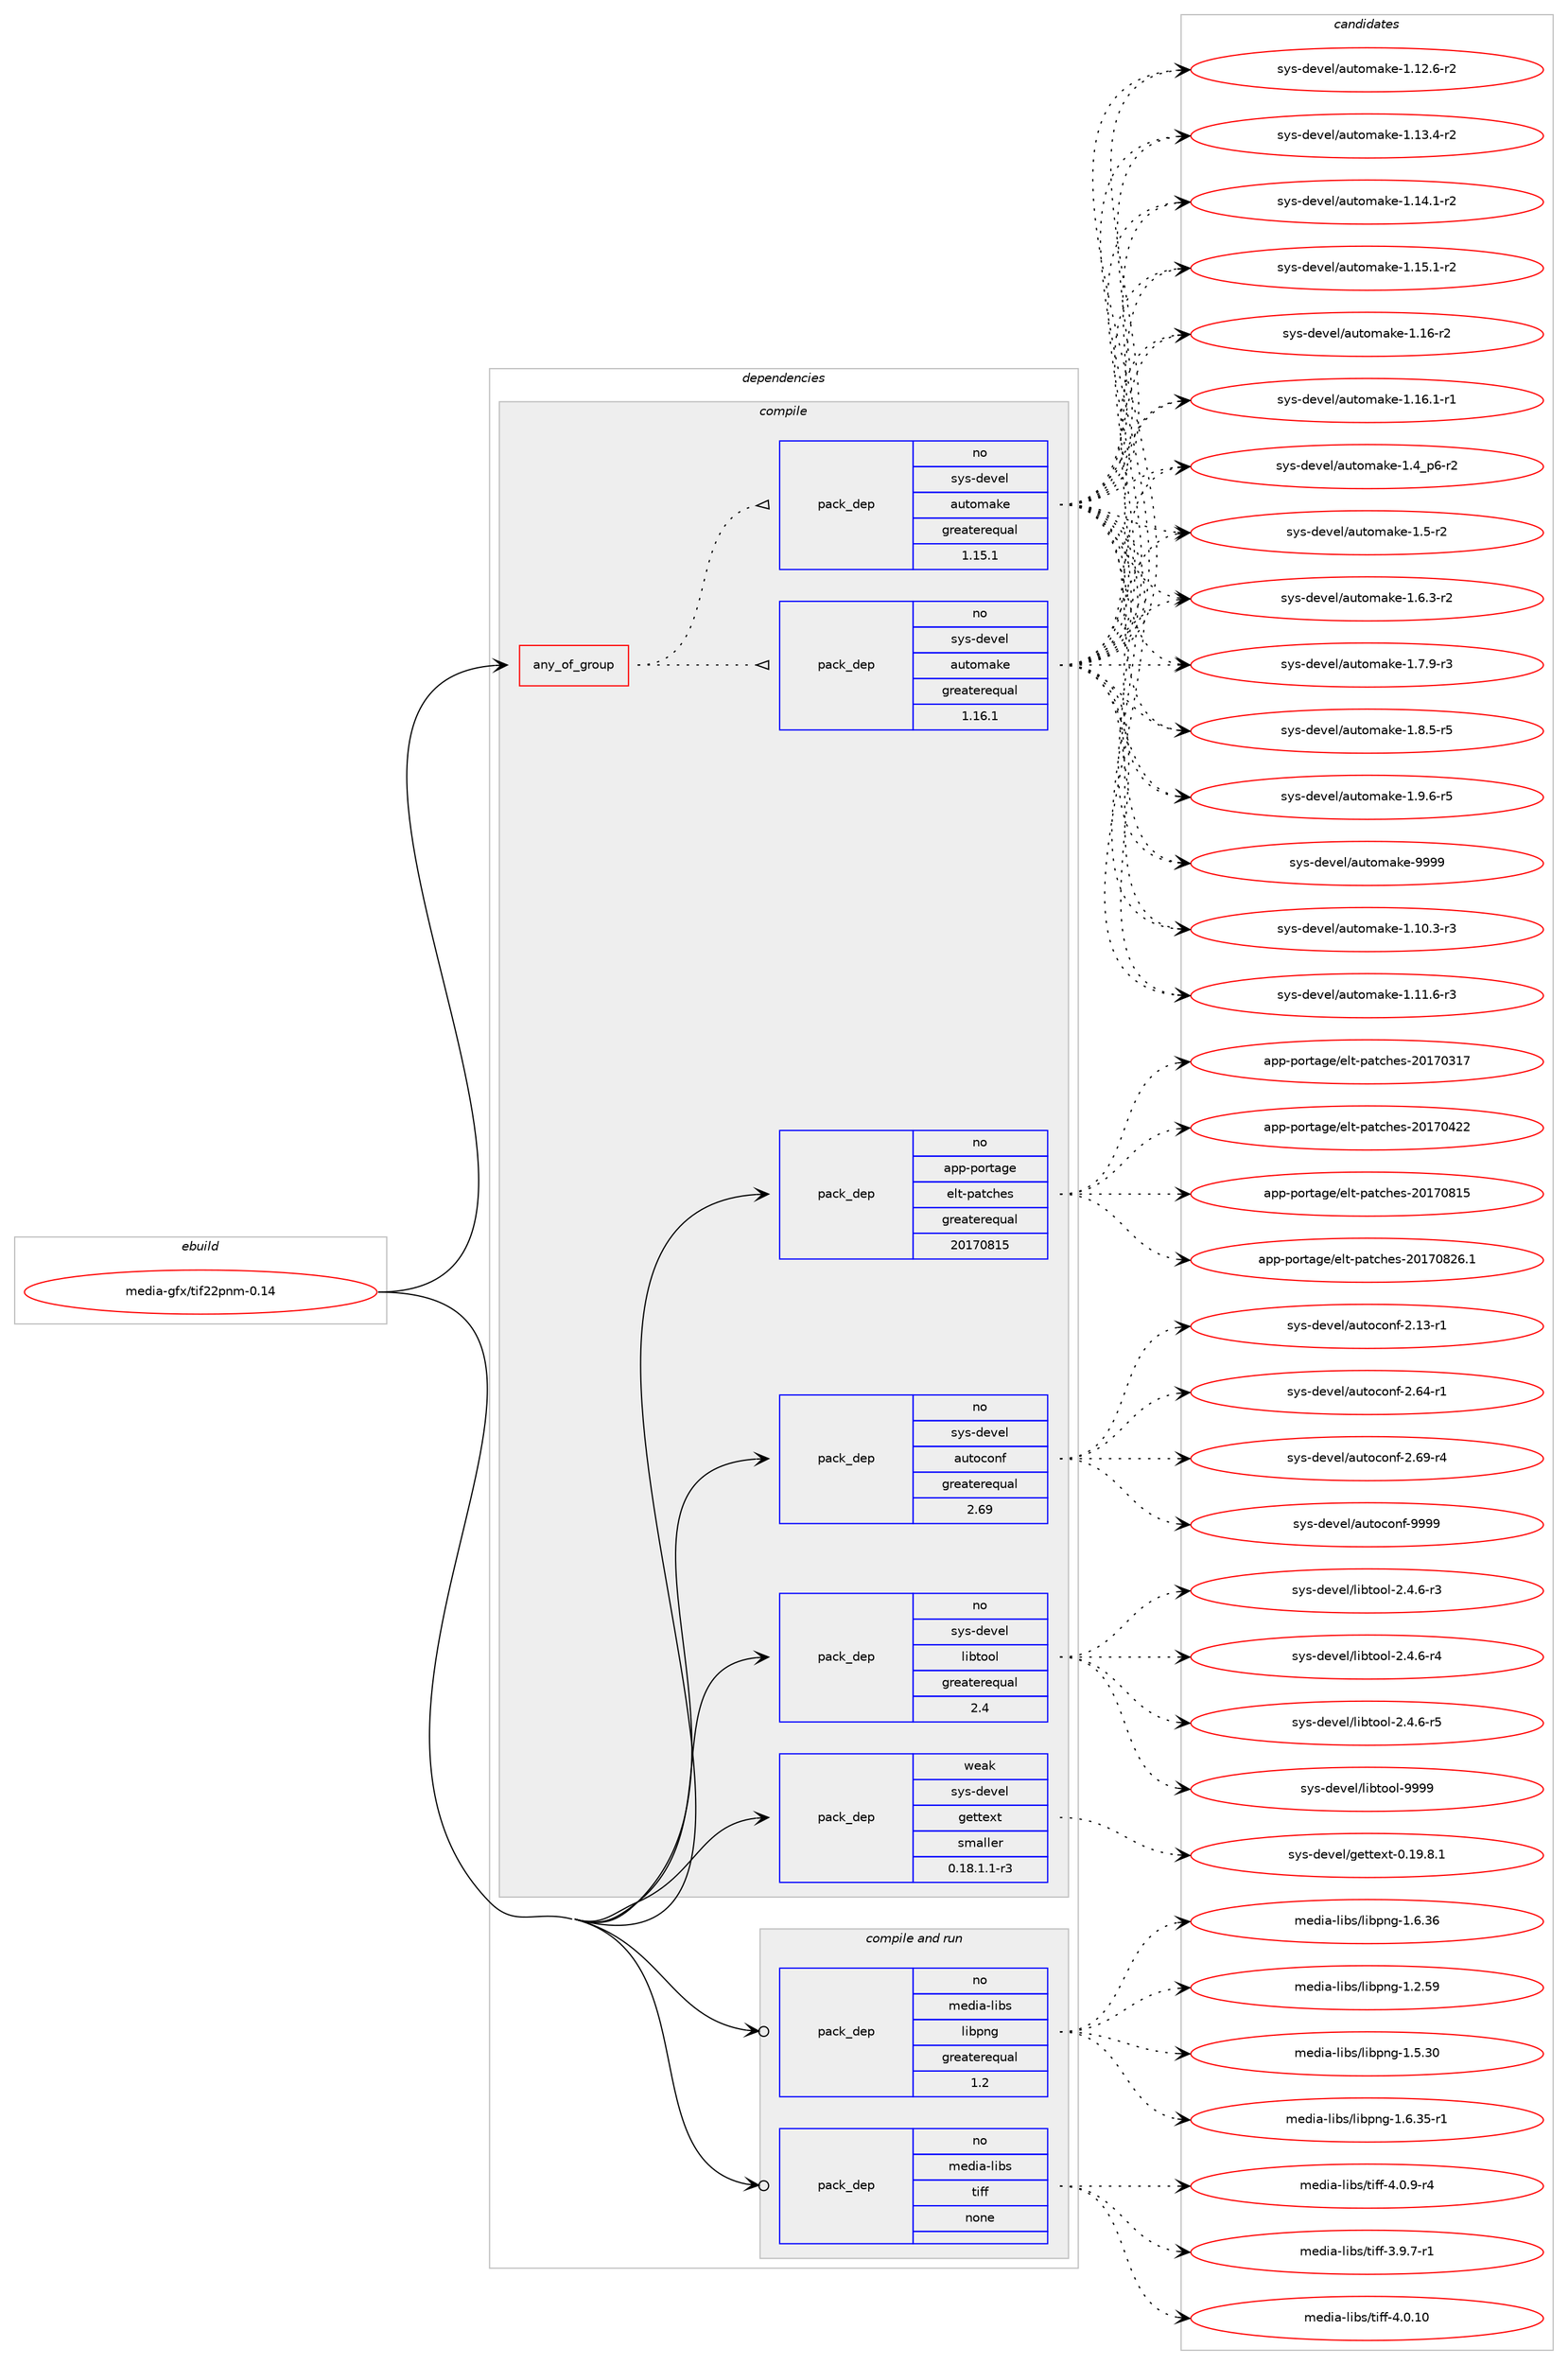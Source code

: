 digraph prolog {

# *************
# Graph options
# *************

newrank=true;
concentrate=true;
compound=true;
graph [rankdir=LR,fontname=Helvetica,fontsize=10,ranksep=1.5];#, ranksep=2.5, nodesep=0.2];
edge  [arrowhead=vee];
node  [fontname=Helvetica,fontsize=10];

# **********
# The ebuild
# **********

subgraph cluster_leftcol {
color=gray;
rank=same;
label=<<i>ebuild</i>>;
id [label="media-gfx/tif22pnm-0.14", color=red, width=4, href="../media-gfx/tif22pnm-0.14.svg"];
}

# ****************
# The dependencies
# ****************

subgraph cluster_midcol {
color=gray;
label=<<i>dependencies</i>>;
subgraph cluster_compile {
fillcolor="#eeeeee";
style=filled;
label=<<i>compile</i>>;
subgraph any24945 {
dependency1608130 [label=<<TABLE BORDER="0" CELLBORDER="1" CELLSPACING="0" CELLPADDING="4"><TR><TD CELLPADDING="10">any_of_group</TD></TR></TABLE>>, shape=none, color=red];subgraph pack1149153 {
dependency1608131 [label=<<TABLE BORDER="0" CELLBORDER="1" CELLSPACING="0" CELLPADDING="4" WIDTH="220"><TR><TD ROWSPAN="6" CELLPADDING="30">pack_dep</TD></TR><TR><TD WIDTH="110">no</TD></TR><TR><TD>sys-devel</TD></TR><TR><TD>automake</TD></TR><TR><TD>greaterequal</TD></TR><TR><TD>1.16.1</TD></TR></TABLE>>, shape=none, color=blue];
}
dependency1608130:e -> dependency1608131:w [weight=20,style="dotted",arrowhead="oinv"];
subgraph pack1149154 {
dependency1608132 [label=<<TABLE BORDER="0" CELLBORDER="1" CELLSPACING="0" CELLPADDING="4" WIDTH="220"><TR><TD ROWSPAN="6" CELLPADDING="30">pack_dep</TD></TR><TR><TD WIDTH="110">no</TD></TR><TR><TD>sys-devel</TD></TR><TR><TD>automake</TD></TR><TR><TD>greaterequal</TD></TR><TR><TD>1.15.1</TD></TR></TABLE>>, shape=none, color=blue];
}
dependency1608130:e -> dependency1608132:w [weight=20,style="dotted",arrowhead="oinv"];
}
id:e -> dependency1608130:w [weight=20,style="solid",arrowhead="vee"];
subgraph pack1149155 {
dependency1608133 [label=<<TABLE BORDER="0" CELLBORDER="1" CELLSPACING="0" CELLPADDING="4" WIDTH="220"><TR><TD ROWSPAN="6" CELLPADDING="30">pack_dep</TD></TR><TR><TD WIDTH="110">no</TD></TR><TR><TD>app-portage</TD></TR><TR><TD>elt-patches</TD></TR><TR><TD>greaterequal</TD></TR><TR><TD>20170815</TD></TR></TABLE>>, shape=none, color=blue];
}
id:e -> dependency1608133:w [weight=20,style="solid",arrowhead="vee"];
subgraph pack1149156 {
dependency1608134 [label=<<TABLE BORDER="0" CELLBORDER="1" CELLSPACING="0" CELLPADDING="4" WIDTH="220"><TR><TD ROWSPAN="6" CELLPADDING="30">pack_dep</TD></TR><TR><TD WIDTH="110">no</TD></TR><TR><TD>sys-devel</TD></TR><TR><TD>autoconf</TD></TR><TR><TD>greaterequal</TD></TR><TR><TD>2.69</TD></TR></TABLE>>, shape=none, color=blue];
}
id:e -> dependency1608134:w [weight=20,style="solid",arrowhead="vee"];
subgraph pack1149157 {
dependency1608135 [label=<<TABLE BORDER="0" CELLBORDER="1" CELLSPACING="0" CELLPADDING="4" WIDTH="220"><TR><TD ROWSPAN="6" CELLPADDING="30">pack_dep</TD></TR><TR><TD WIDTH="110">no</TD></TR><TR><TD>sys-devel</TD></TR><TR><TD>libtool</TD></TR><TR><TD>greaterequal</TD></TR><TR><TD>2.4</TD></TR></TABLE>>, shape=none, color=blue];
}
id:e -> dependency1608135:w [weight=20,style="solid",arrowhead="vee"];
subgraph pack1149158 {
dependency1608136 [label=<<TABLE BORDER="0" CELLBORDER="1" CELLSPACING="0" CELLPADDING="4" WIDTH="220"><TR><TD ROWSPAN="6" CELLPADDING="30">pack_dep</TD></TR><TR><TD WIDTH="110">weak</TD></TR><TR><TD>sys-devel</TD></TR><TR><TD>gettext</TD></TR><TR><TD>smaller</TD></TR><TR><TD>0.18.1.1-r3</TD></TR></TABLE>>, shape=none, color=blue];
}
id:e -> dependency1608136:w [weight=20,style="solid",arrowhead="vee"];
}
subgraph cluster_compileandrun {
fillcolor="#eeeeee";
style=filled;
label=<<i>compile and run</i>>;
subgraph pack1149159 {
dependency1608137 [label=<<TABLE BORDER="0" CELLBORDER="1" CELLSPACING="0" CELLPADDING="4" WIDTH="220"><TR><TD ROWSPAN="6" CELLPADDING="30">pack_dep</TD></TR><TR><TD WIDTH="110">no</TD></TR><TR><TD>media-libs</TD></TR><TR><TD>libpng</TD></TR><TR><TD>greaterequal</TD></TR><TR><TD>1.2</TD></TR></TABLE>>, shape=none, color=blue];
}
id:e -> dependency1608137:w [weight=20,style="solid",arrowhead="odotvee"];
subgraph pack1149160 {
dependency1608138 [label=<<TABLE BORDER="0" CELLBORDER="1" CELLSPACING="0" CELLPADDING="4" WIDTH="220"><TR><TD ROWSPAN="6" CELLPADDING="30">pack_dep</TD></TR><TR><TD WIDTH="110">no</TD></TR><TR><TD>media-libs</TD></TR><TR><TD>tiff</TD></TR><TR><TD>none</TD></TR><TR><TD></TD></TR></TABLE>>, shape=none, color=blue];
}
id:e -> dependency1608138:w [weight=20,style="solid",arrowhead="odotvee"];
}
subgraph cluster_run {
fillcolor="#eeeeee";
style=filled;
label=<<i>run</i>>;
}
}

# **************
# The candidates
# **************

subgraph cluster_choices {
rank=same;
color=gray;
label=<<i>candidates</i>>;

subgraph choice1149153 {
color=black;
nodesep=1;
choice11512111545100101118101108479711711611110997107101454946494846514511451 [label="sys-devel/automake-1.10.3-r3", color=red, width=4,href="../sys-devel/automake-1.10.3-r3.svg"];
choice11512111545100101118101108479711711611110997107101454946494946544511451 [label="sys-devel/automake-1.11.6-r3", color=red, width=4,href="../sys-devel/automake-1.11.6-r3.svg"];
choice11512111545100101118101108479711711611110997107101454946495046544511450 [label="sys-devel/automake-1.12.6-r2", color=red, width=4,href="../sys-devel/automake-1.12.6-r2.svg"];
choice11512111545100101118101108479711711611110997107101454946495146524511450 [label="sys-devel/automake-1.13.4-r2", color=red, width=4,href="../sys-devel/automake-1.13.4-r2.svg"];
choice11512111545100101118101108479711711611110997107101454946495246494511450 [label="sys-devel/automake-1.14.1-r2", color=red, width=4,href="../sys-devel/automake-1.14.1-r2.svg"];
choice11512111545100101118101108479711711611110997107101454946495346494511450 [label="sys-devel/automake-1.15.1-r2", color=red, width=4,href="../sys-devel/automake-1.15.1-r2.svg"];
choice1151211154510010111810110847971171161111099710710145494649544511450 [label="sys-devel/automake-1.16-r2", color=red, width=4,href="../sys-devel/automake-1.16-r2.svg"];
choice11512111545100101118101108479711711611110997107101454946495446494511449 [label="sys-devel/automake-1.16.1-r1", color=red, width=4,href="../sys-devel/automake-1.16.1-r1.svg"];
choice115121115451001011181011084797117116111109971071014549465295112544511450 [label="sys-devel/automake-1.4_p6-r2", color=red, width=4,href="../sys-devel/automake-1.4_p6-r2.svg"];
choice11512111545100101118101108479711711611110997107101454946534511450 [label="sys-devel/automake-1.5-r2", color=red, width=4,href="../sys-devel/automake-1.5-r2.svg"];
choice115121115451001011181011084797117116111109971071014549465446514511450 [label="sys-devel/automake-1.6.3-r2", color=red, width=4,href="../sys-devel/automake-1.6.3-r2.svg"];
choice115121115451001011181011084797117116111109971071014549465546574511451 [label="sys-devel/automake-1.7.9-r3", color=red, width=4,href="../sys-devel/automake-1.7.9-r3.svg"];
choice115121115451001011181011084797117116111109971071014549465646534511453 [label="sys-devel/automake-1.8.5-r5", color=red, width=4,href="../sys-devel/automake-1.8.5-r5.svg"];
choice115121115451001011181011084797117116111109971071014549465746544511453 [label="sys-devel/automake-1.9.6-r5", color=red, width=4,href="../sys-devel/automake-1.9.6-r5.svg"];
choice115121115451001011181011084797117116111109971071014557575757 [label="sys-devel/automake-9999", color=red, width=4,href="../sys-devel/automake-9999.svg"];
dependency1608131:e -> choice11512111545100101118101108479711711611110997107101454946494846514511451:w [style=dotted,weight="100"];
dependency1608131:e -> choice11512111545100101118101108479711711611110997107101454946494946544511451:w [style=dotted,weight="100"];
dependency1608131:e -> choice11512111545100101118101108479711711611110997107101454946495046544511450:w [style=dotted,weight="100"];
dependency1608131:e -> choice11512111545100101118101108479711711611110997107101454946495146524511450:w [style=dotted,weight="100"];
dependency1608131:e -> choice11512111545100101118101108479711711611110997107101454946495246494511450:w [style=dotted,weight="100"];
dependency1608131:e -> choice11512111545100101118101108479711711611110997107101454946495346494511450:w [style=dotted,weight="100"];
dependency1608131:e -> choice1151211154510010111810110847971171161111099710710145494649544511450:w [style=dotted,weight="100"];
dependency1608131:e -> choice11512111545100101118101108479711711611110997107101454946495446494511449:w [style=dotted,weight="100"];
dependency1608131:e -> choice115121115451001011181011084797117116111109971071014549465295112544511450:w [style=dotted,weight="100"];
dependency1608131:e -> choice11512111545100101118101108479711711611110997107101454946534511450:w [style=dotted,weight="100"];
dependency1608131:e -> choice115121115451001011181011084797117116111109971071014549465446514511450:w [style=dotted,weight="100"];
dependency1608131:e -> choice115121115451001011181011084797117116111109971071014549465546574511451:w [style=dotted,weight="100"];
dependency1608131:e -> choice115121115451001011181011084797117116111109971071014549465646534511453:w [style=dotted,weight="100"];
dependency1608131:e -> choice115121115451001011181011084797117116111109971071014549465746544511453:w [style=dotted,weight="100"];
dependency1608131:e -> choice115121115451001011181011084797117116111109971071014557575757:w [style=dotted,weight="100"];
}
subgraph choice1149154 {
color=black;
nodesep=1;
choice11512111545100101118101108479711711611110997107101454946494846514511451 [label="sys-devel/automake-1.10.3-r3", color=red, width=4,href="../sys-devel/automake-1.10.3-r3.svg"];
choice11512111545100101118101108479711711611110997107101454946494946544511451 [label="sys-devel/automake-1.11.6-r3", color=red, width=4,href="../sys-devel/automake-1.11.6-r3.svg"];
choice11512111545100101118101108479711711611110997107101454946495046544511450 [label="sys-devel/automake-1.12.6-r2", color=red, width=4,href="../sys-devel/automake-1.12.6-r2.svg"];
choice11512111545100101118101108479711711611110997107101454946495146524511450 [label="sys-devel/automake-1.13.4-r2", color=red, width=4,href="../sys-devel/automake-1.13.4-r2.svg"];
choice11512111545100101118101108479711711611110997107101454946495246494511450 [label="sys-devel/automake-1.14.1-r2", color=red, width=4,href="../sys-devel/automake-1.14.1-r2.svg"];
choice11512111545100101118101108479711711611110997107101454946495346494511450 [label="sys-devel/automake-1.15.1-r2", color=red, width=4,href="../sys-devel/automake-1.15.1-r2.svg"];
choice1151211154510010111810110847971171161111099710710145494649544511450 [label="sys-devel/automake-1.16-r2", color=red, width=4,href="../sys-devel/automake-1.16-r2.svg"];
choice11512111545100101118101108479711711611110997107101454946495446494511449 [label="sys-devel/automake-1.16.1-r1", color=red, width=4,href="../sys-devel/automake-1.16.1-r1.svg"];
choice115121115451001011181011084797117116111109971071014549465295112544511450 [label="sys-devel/automake-1.4_p6-r2", color=red, width=4,href="../sys-devel/automake-1.4_p6-r2.svg"];
choice11512111545100101118101108479711711611110997107101454946534511450 [label="sys-devel/automake-1.5-r2", color=red, width=4,href="../sys-devel/automake-1.5-r2.svg"];
choice115121115451001011181011084797117116111109971071014549465446514511450 [label="sys-devel/automake-1.6.3-r2", color=red, width=4,href="../sys-devel/automake-1.6.3-r2.svg"];
choice115121115451001011181011084797117116111109971071014549465546574511451 [label="sys-devel/automake-1.7.9-r3", color=red, width=4,href="../sys-devel/automake-1.7.9-r3.svg"];
choice115121115451001011181011084797117116111109971071014549465646534511453 [label="sys-devel/automake-1.8.5-r5", color=red, width=4,href="../sys-devel/automake-1.8.5-r5.svg"];
choice115121115451001011181011084797117116111109971071014549465746544511453 [label="sys-devel/automake-1.9.6-r5", color=red, width=4,href="../sys-devel/automake-1.9.6-r5.svg"];
choice115121115451001011181011084797117116111109971071014557575757 [label="sys-devel/automake-9999", color=red, width=4,href="../sys-devel/automake-9999.svg"];
dependency1608132:e -> choice11512111545100101118101108479711711611110997107101454946494846514511451:w [style=dotted,weight="100"];
dependency1608132:e -> choice11512111545100101118101108479711711611110997107101454946494946544511451:w [style=dotted,weight="100"];
dependency1608132:e -> choice11512111545100101118101108479711711611110997107101454946495046544511450:w [style=dotted,weight="100"];
dependency1608132:e -> choice11512111545100101118101108479711711611110997107101454946495146524511450:w [style=dotted,weight="100"];
dependency1608132:e -> choice11512111545100101118101108479711711611110997107101454946495246494511450:w [style=dotted,weight="100"];
dependency1608132:e -> choice11512111545100101118101108479711711611110997107101454946495346494511450:w [style=dotted,weight="100"];
dependency1608132:e -> choice1151211154510010111810110847971171161111099710710145494649544511450:w [style=dotted,weight="100"];
dependency1608132:e -> choice11512111545100101118101108479711711611110997107101454946495446494511449:w [style=dotted,weight="100"];
dependency1608132:e -> choice115121115451001011181011084797117116111109971071014549465295112544511450:w [style=dotted,weight="100"];
dependency1608132:e -> choice11512111545100101118101108479711711611110997107101454946534511450:w [style=dotted,weight="100"];
dependency1608132:e -> choice115121115451001011181011084797117116111109971071014549465446514511450:w [style=dotted,weight="100"];
dependency1608132:e -> choice115121115451001011181011084797117116111109971071014549465546574511451:w [style=dotted,weight="100"];
dependency1608132:e -> choice115121115451001011181011084797117116111109971071014549465646534511453:w [style=dotted,weight="100"];
dependency1608132:e -> choice115121115451001011181011084797117116111109971071014549465746544511453:w [style=dotted,weight="100"];
dependency1608132:e -> choice115121115451001011181011084797117116111109971071014557575757:w [style=dotted,weight="100"];
}
subgraph choice1149155 {
color=black;
nodesep=1;
choice97112112451121111141169710310147101108116451129711699104101115455048495548514955 [label="app-portage/elt-patches-20170317", color=red, width=4,href="../app-portage/elt-patches-20170317.svg"];
choice97112112451121111141169710310147101108116451129711699104101115455048495548525050 [label="app-portage/elt-patches-20170422", color=red, width=4,href="../app-portage/elt-patches-20170422.svg"];
choice97112112451121111141169710310147101108116451129711699104101115455048495548564953 [label="app-portage/elt-patches-20170815", color=red, width=4,href="../app-portage/elt-patches-20170815.svg"];
choice971121124511211111411697103101471011081164511297116991041011154550484955485650544649 [label="app-portage/elt-patches-20170826.1", color=red, width=4,href="../app-portage/elt-patches-20170826.1.svg"];
dependency1608133:e -> choice97112112451121111141169710310147101108116451129711699104101115455048495548514955:w [style=dotted,weight="100"];
dependency1608133:e -> choice97112112451121111141169710310147101108116451129711699104101115455048495548525050:w [style=dotted,weight="100"];
dependency1608133:e -> choice97112112451121111141169710310147101108116451129711699104101115455048495548564953:w [style=dotted,weight="100"];
dependency1608133:e -> choice971121124511211111411697103101471011081164511297116991041011154550484955485650544649:w [style=dotted,weight="100"];
}
subgraph choice1149156 {
color=black;
nodesep=1;
choice1151211154510010111810110847971171161119911111010245504649514511449 [label="sys-devel/autoconf-2.13-r1", color=red, width=4,href="../sys-devel/autoconf-2.13-r1.svg"];
choice1151211154510010111810110847971171161119911111010245504654524511449 [label="sys-devel/autoconf-2.64-r1", color=red, width=4,href="../sys-devel/autoconf-2.64-r1.svg"];
choice1151211154510010111810110847971171161119911111010245504654574511452 [label="sys-devel/autoconf-2.69-r4", color=red, width=4,href="../sys-devel/autoconf-2.69-r4.svg"];
choice115121115451001011181011084797117116111991111101024557575757 [label="sys-devel/autoconf-9999", color=red, width=4,href="../sys-devel/autoconf-9999.svg"];
dependency1608134:e -> choice1151211154510010111810110847971171161119911111010245504649514511449:w [style=dotted,weight="100"];
dependency1608134:e -> choice1151211154510010111810110847971171161119911111010245504654524511449:w [style=dotted,weight="100"];
dependency1608134:e -> choice1151211154510010111810110847971171161119911111010245504654574511452:w [style=dotted,weight="100"];
dependency1608134:e -> choice115121115451001011181011084797117116111991111101024557575757:w [style=dotted,weight="100"];
}
subgraph choice1149157 {
color=black;
nodesep=1;
choice1151211154510010111810110847108105981161111111084550465246544511451 [label="sys-devel/libtool-2.4.6-r3", color=red, width=4,href="../sys-devel/libtool-2.4.6-r3.svg"];
choice1151211154510010111810110847108105981161111111084550465246544511452 [label="sys-devel/libtool-2.4.6-r4", color=red, width=4,href="../sys-devel/libtool-2.4.6-r4.svg"];
choice1151211154510010111810110847108105981161111111084550465246544511453 [label="sys-devel/libtool-2.4.6-r5", color=red, width=4,href="../sys-devel/libtool-2.4.6-r5.svg"];
choice1151211154510010111810110847108105981161111111084557575757 [label="sys-devel/libtool-9999", color=red, width=4,href="../sys-devel/libtool-9999.svg"];
dependency1608135:e -> choice1151211154510010111810110847108105981161111111084550465246544511451:w [style=dotted,weight="100"];
dependency1608135:e -> choice1151211154510010111810110847108105981161111111084550465246544511452:w [style=dotted,weight="100"];
dependency1608135:e -> choice1151211154510010111810110847108105981161111111084550465246544511453:w [style=dotted,weight="100"];
dependency1608135:e -> choice1151211154510010111810110847108105981161111111084557575757:w [style=dotted,weight="100"];
}
subgraph choice1149158 {
color=black;
nodesep=1;
choice1151211154510010111810110847103101116116101120116454846495746564649 [label="sys-devel/gettext-0.19.8.1", color=red, width=4,href="../sys-devel/gettext-0.19.8.1.svg"];
dependency1608136:e -> choice1151211154510010111810110847103101116116101120116454846495746564649:w [style=dotted,weight="100"];
}
subgraph choice1149159 {
color=black;
nodesep=1;
choice109101100105974510810598115471081059811211010345494650465357 [label="media-libs/libpng-1.2.59", color=red, width=4,href="../media-libs/libpng-1.2.59.svg"];
choice109101100105974510810598115471081059811211010345494653465148 [label="media-libs/libpng-1.5.30", color=red, width=4,href="../media-libs/libpng-1.5.30.svg"];
choice1091011001059745108105981154710810598112110103454946544651534511449 [label="media-libs/libpng-1.6.35-r1", color=red, width=4,href="../media-libs/libpng-1.6.35-r1.svg"];
choice109101100105974510810598115471081059811211010345494654465154 [label="media-libs/libpng-1.6.36", color=red, width=4,href="../media-libs/libpng-1.6.36.svg"];
dependency1608137:e -> choice109101100105974510810598115471081059811211010345494650465357:w [style=dotted,weight="100"];
dependency1608137:e -> choice109101100105974510810598115471081059811211010345494653465148:w [style=dotted,weight="100"];
dependency1608137:e -> choice1091011001059745108105981154710810598112110103454946544651534511449:w [style=dotted,weight="100"];
dependency1608137:e -> choice109101100105974510810598115471081059811211010345494654465154:w [style=dotted,weight="100"];
}
subgraph choice1149160 {
color=black;
nodesep=1;
choice109101100105974510810598115471161051021024551465746554511449 [label="media-libs/tiff-3.9.7-r1", color=red, width=4,href="../media-libs/tiff-3.9.7-r1.svg"];
choice1091011001059745108105981154711610510210245524648464948 [label="media-libs/tiff-4.0.10", color=red, width=4,href="../media-libs/tiff-4.0.10.svg"];
choice109101100105974510810598115471161051021024552464846574511452 [label="media-libs/tiff-4.0.9-r4", color=red, width=4,href="../media-libs/tiff-4.0.9-r4.svg"];
dependency1608138:e -> choice109101100105974510810598115471161051021024551465746554511449:w [style=dotted,weight="100"];
dependency1608138:e -> choice1091011001059745108105981154711610510210245524648464948:w [style=dotted,weight="100"];
dependency1608138:e -> choice109101100105974510810598115471161051021024552464846574511452:w [style=dotted,weight="100"];
}
}

}
